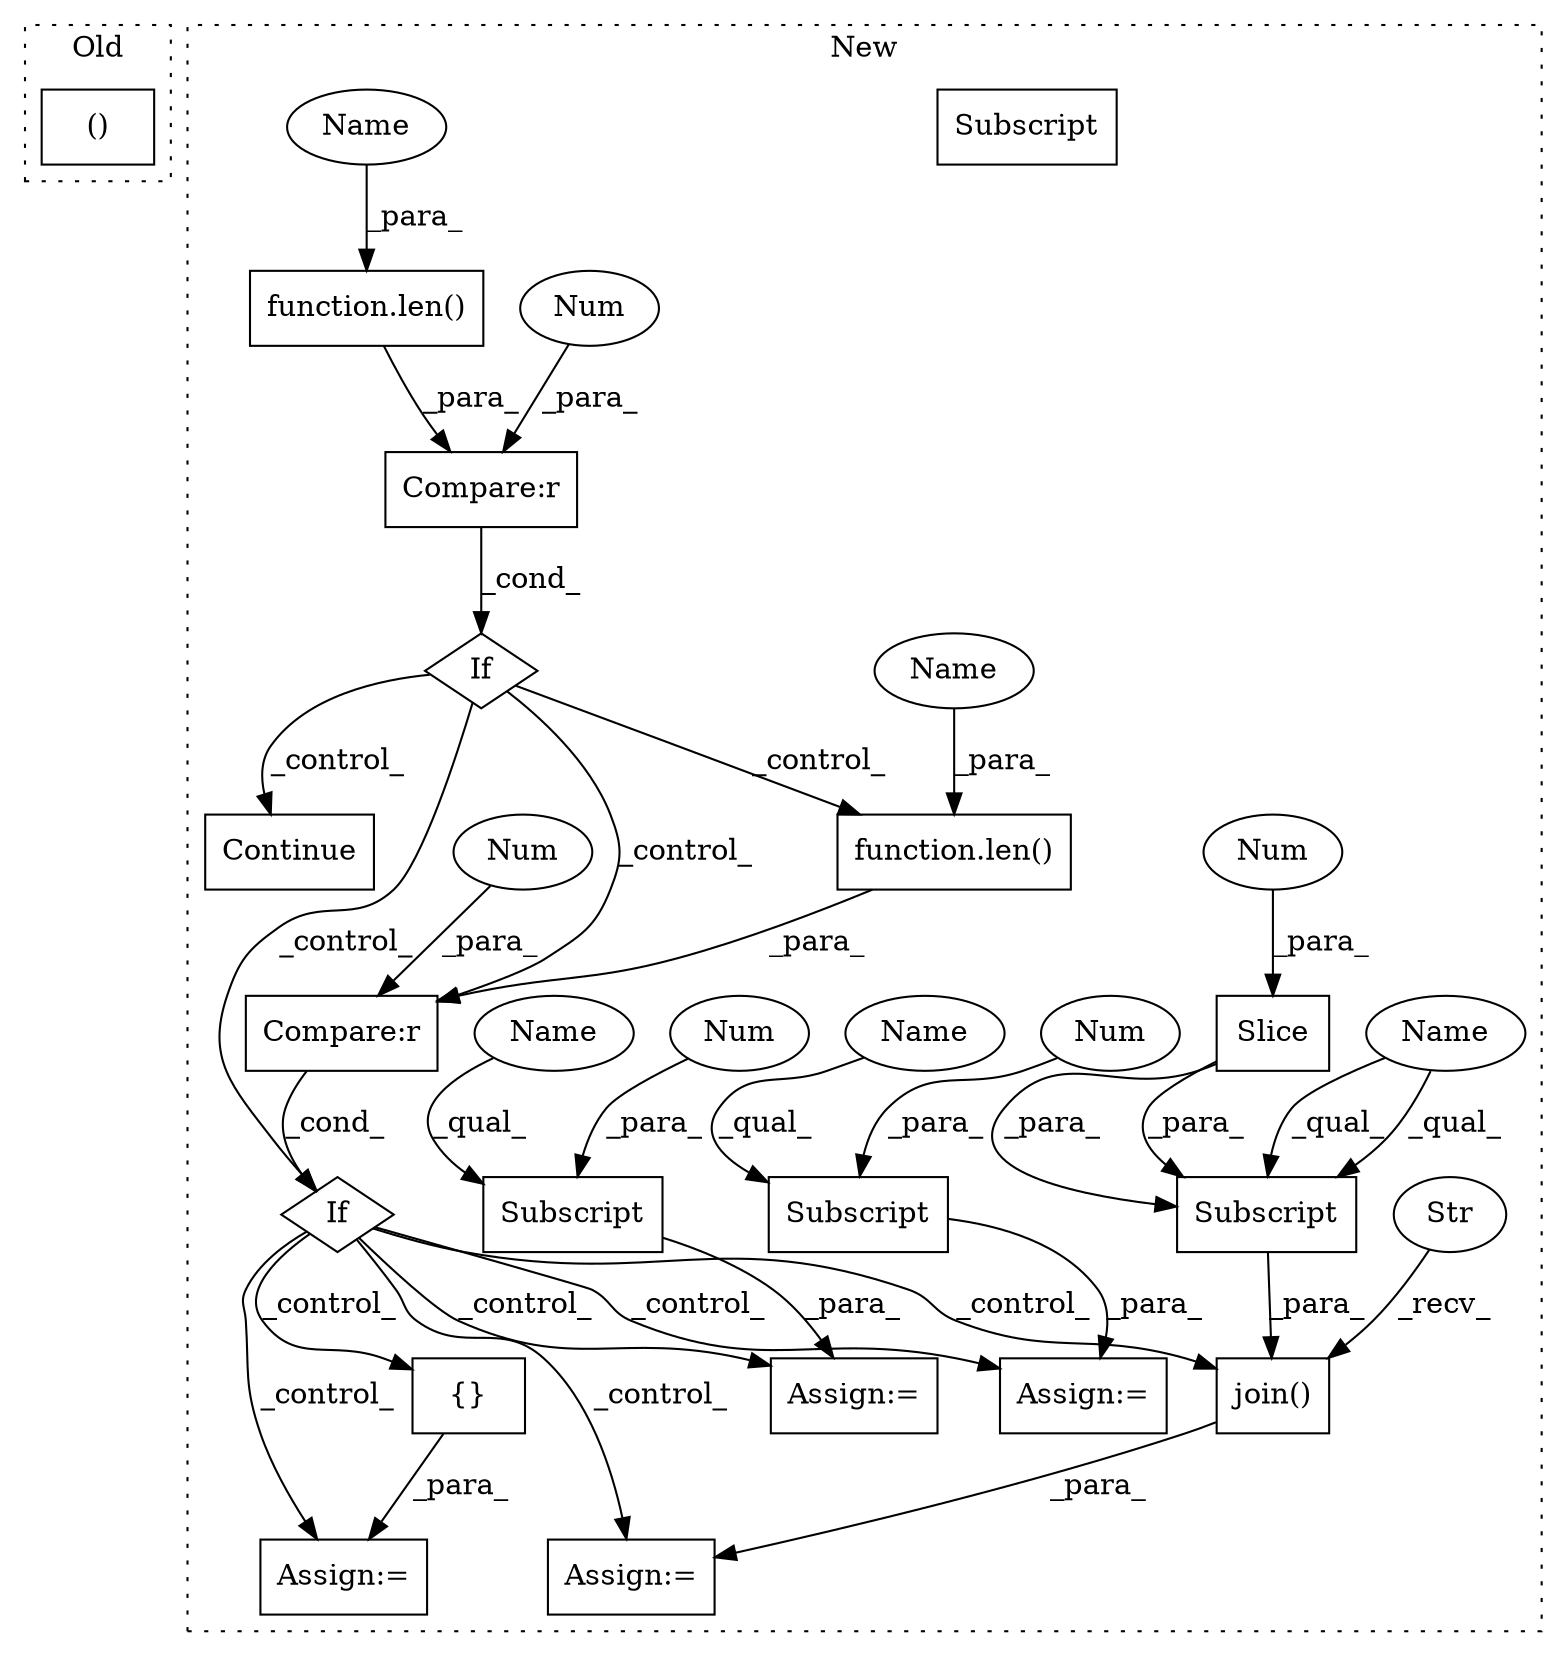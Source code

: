 digraph G {
subgraph cluster0 {
1 [label="()" a="54" s="2782" l="7" shape="box"];
label = "Old";
style="dotted";
}
subgraph cluster1 {
2 [label="Continue" a="43" s="3104" l="8" shape="box"];
3 [label="If" a="96" s="3068" l="3" shape="diamond"];
4 [label="Compare:r" a="40" s="3071" l="15" shape="box"];
5 [label="Assign:=" a="68" s="3253" l="3" shape="box"];
6 [label="Num" a="76" s="3085" l="1" shape="ellipse"];
7 [label="Assign:=" a="68" s="3297" l="3" shape="box"];
8 [label="Assign:=" a="68" s="3171" l="3" shape="box"];
9 [label="function.len()" a="75" s="3071,3080" l="4,1" shape="box"];
10 [label="Assign:=" a="68" s="3205" l="3" shape="box"];
11 [label="join()" a="75" s="3256,3274" l="8,1" shape="box"];
12 [label="If" a="96" s="3130" l="0" shape="diamond"];
13 [label="Str" a="66" s="3256" l="2" shape="ellipse"];
14 [label="Subscript" a="63" s="3264,0" l="10,0" shape="box"];
15 [label="Compare:r" a="40" s="3130" l="15" shape="box"];
16 [label="Subscript" a="63" s="3300,0" l="9,0" shape="box"];
17 [label="{}" a="59" s="3208,3208" l="2,1" shape="box"];
18 [label="Slice" a="80" s="3270" l="3" shape="box"];
19 [label="Num" a="76" s="3306" l="2" shape="ellipse"];
20 [label="Num" a="76" s="3144" l="1" shape="ellipse"];
21 [label="Num" a="76" s="3271" l="2" shape="ellipse"];
22 [label="function.len()" a="75" s="3130,3139" l="4,1" shape="box"];
23 [label="Subscript" a="63" s="3174,0" l="8,0" shape="box"];
24 [label="Num" a="76" s="3180" l="1" shape="ellipse"];
25 [label="Name" a="87" s="3174" l="5" shape="ellipse"];
26 [label="Name" a="87" s="3264" l="5" shape="ellipse"];
27 [label="Name" a="87" s="3300" l="5" shape="ellipse"];
28 [label="Name" a="87" s="3134" l="5" shape="ellipse"];
29 [label="Subscript" a="63" s="3264,0" l="10,0" shape="box"];
30 [label="Name" a="87" s="3075" l="5" shape="ellipse"];
label = "New";
style="dotted";
}
3 -> 22 [label="_control_"];
3 -> 2 [label="_control_"];
3 -> 12 [label="_control_"];
3 -> 15 [label="_control_"];
4 -> 3 [label="_cond_"];
6 -> 4 [label="_para_"];
9 -> 4 [label="_para_"];
11 -> 5 [label="_para_"];
12 -> 10 [label="_control_"];
12 -> 11 [label="_control_"];
12 -> 17 [label="_control_"];
12 -> 8 [label="_control_"];
12 -> 5 [label="_control_"];
12 -> 7 [label="_control_"];
13 -> 11 [label="_recv_"];
15 -> 12 [label="_cond_"];
16 -> 7 [label="_para_"];
17 -> 10 [label="_para_"];
18 -> 29 [label="_para_"];
18 -> 29 [label="_para_"];
19 -> 16 [label="_para_"];
20 -> 15 [label="_para_"];
21 -> 18 [label="_para_"];
22 -> 15 [label="_para_"];
23 -> 8 [label="_para_"];
24 -> 23 [label="_para_"];
25 -> 23 [label="_qual_"];
26 -> 29 [label="_qual_"];
26 -> 29 [label="_qual_"];
27 -> 16 [label="_qual_"];
28 -> 22 [label="_para_"];
29 -> 11 [label="_para_"];
30 -> 9 [label="_para_"];
}